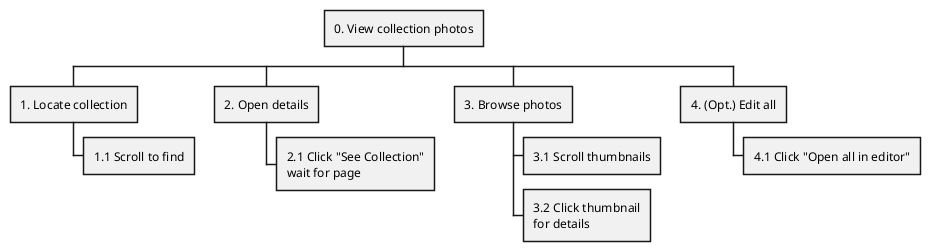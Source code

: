 @startwbs UC010
* 0. View collection photos
** 1. Locate collection
*** 1.1 Scroll to find
** 2. Open details
*** 2.1 Click "See Collection"\nwait for page
** 3. Browse photos
*** 3.1 Scroll thumbnails
*** 3.2 Click thumbnail\nfor details
** 4. (Opt.) Edit all
*** 4.1 Click "Open all in editor"
@endwbs

